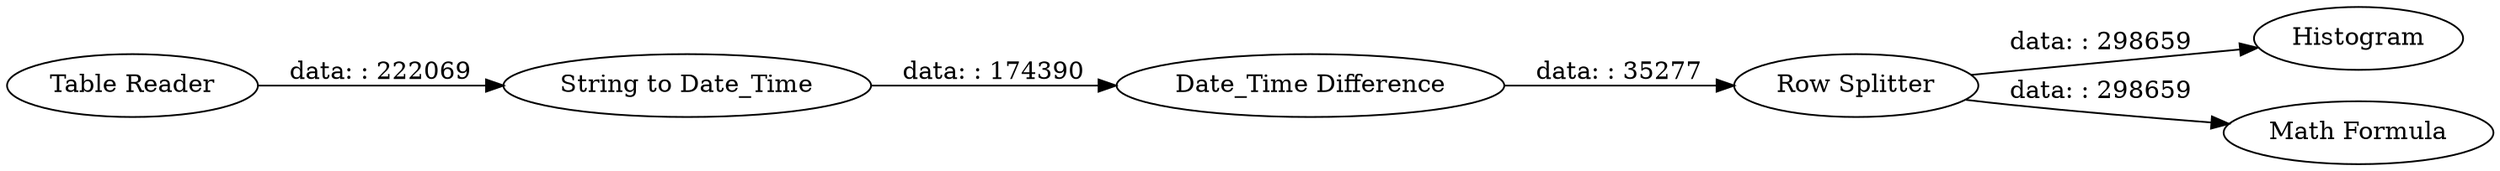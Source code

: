 digraph {
	"-3011584435309625405_3" [label="Date_Time Difference"]
	"-3011584435309625405_6" [label=Histogram]
	"-3011584435309625405_5" [label="Math Formula"]
	"-3011584435309625405_2" [label="String to Date_Time"]
	"-3011584435309625405_4" [label="Row Splitter"]
	"-3011584435309625405_1" [label="Table Reader"]
	"-3011584435309625405_1" -> "-3011584435309625405_2" [label="data: : 222069"]
	"-3011584435309625405_3" -> "-3011584435309625405_4" [label="data: : 35277"]
	"-3011584435309625405_4" -> "-3011584435309625405_6" [label="data: : 298659"]
	"-3011584435309625405_4" -> "-3011584435309625405_5" [label="data: : 298659"]
	"-3011584435309625405_2" -> "-3011584435309625405_3" [label="data: : 174390"]
	rankdir=LR
}
